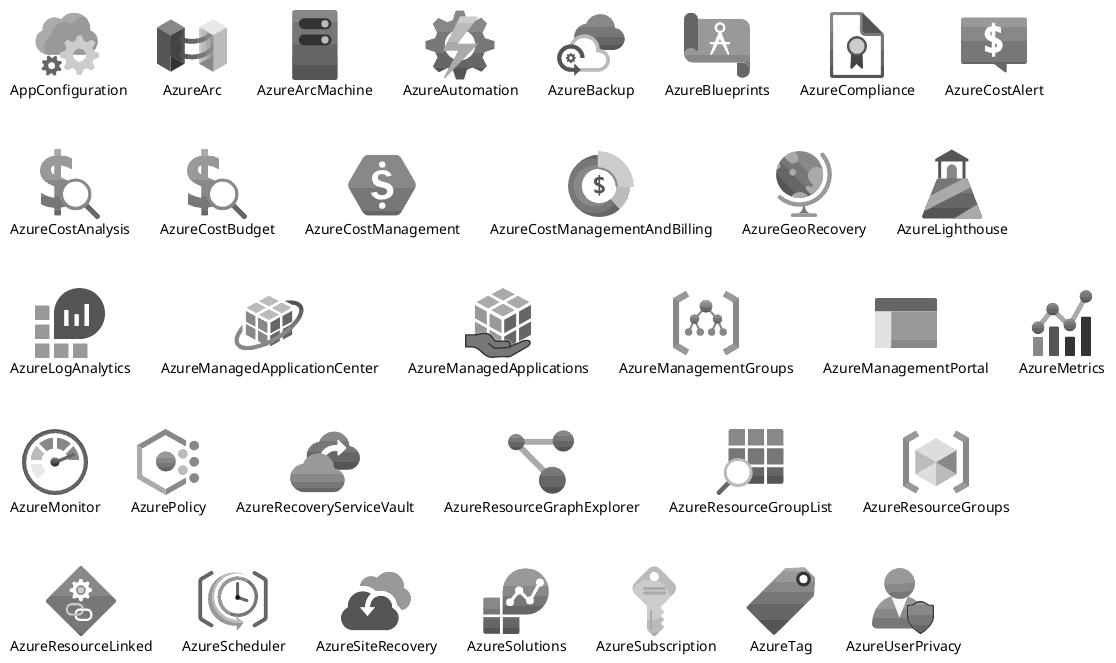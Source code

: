 @startuml

!include <azure/AzureCommon>
!include <azure/AzureC4Integration>

'!include <azure/AIMachineLearning/all>
'!include <azure/Analytics/all>
''!include <azure/Blockchain/all>
'!include <azure/Compute/all>
'!include <azure/Containers/all>
'!include <azure/Databases/all>
'!include <azure/Devops/all>
'!include <azure/General/all>
''!include <azure/Health/all>
'!include <azure/Identity/all>
'!include <azure/Integration/all>
'!include <azure/InternetOfThings/all>
''!include <azure/Intune/all>
!include <azure/Management/all>
'!include <azure/Media/all>
''!include <azure/Migrate/all>
'!include <azure/Mobile/all>
'!include <azure/Networking/all>
'!include <azure/Security/all>
''!include <azure/Stack/all>
'!include <azure/Storage/all>
'!include <azure/Web/all>


listsprites

@enduml
